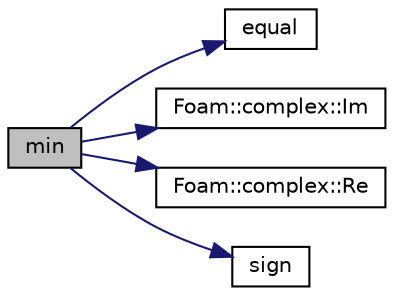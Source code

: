digraph "min"
{
  bgcolor="transparent";
  edge [fontname="Helvetica",fontsize="10",labelfontname="Helvetica",labelfontsize="10"];
  node [fontname="Helvetica",fontsize="10",shape=record];
  rankdir="LR";
  Node1 [label="min",height=0.2,width=0.4,color="black", fillcolor="grey75", style="filled" fontcolor="black"];
  Node1 -> Node2 [color="midnightblue",fontsize="10",style="solid",fontname="Helvetica"];
  Node2 [label="equal",height=0.2,width=0.4,color="black",URL="$namespaceFoam.html#a0ed9ee813cd2f52f84744f4b69b370f3",tooltip="Compare two values for equality. "];
  Node1 -> Node3 [color="midnightblue",fontsize="10",style="solid",fontname="Helvetica"];
  Node3 [label="Foam::complex::Im",height=0.2,width=0.4,color="black",URL="$classFoam_1_1complex.html#a0ccdc721310098e55725946574b24ffe",tooltip="Imaginary part of complex number. "];
  Node1 -> Node4 [color="midnightblue",fontsize="10",style="solid",fontname="Helvetica"];
  Node4 [label="Foam::complex::Re",height=0.2,width=0.4,color="black",URL="$classFoam_1_1complex.html#a29e9cdfd0d3ccafba56212957f5a2d6e",tooltip="Real part of complex number. "];
  Node1 -> Node5 [color="midnightblue",fontsize="10",style="solid",fontname="Helvetica"];
  Node5 [label="sign",height=0.2,width=0.4,color="black",URL="$namespaceFoam.html#a221fd301d6c49c5bd4a6c0f5ccb893b2"];
}
